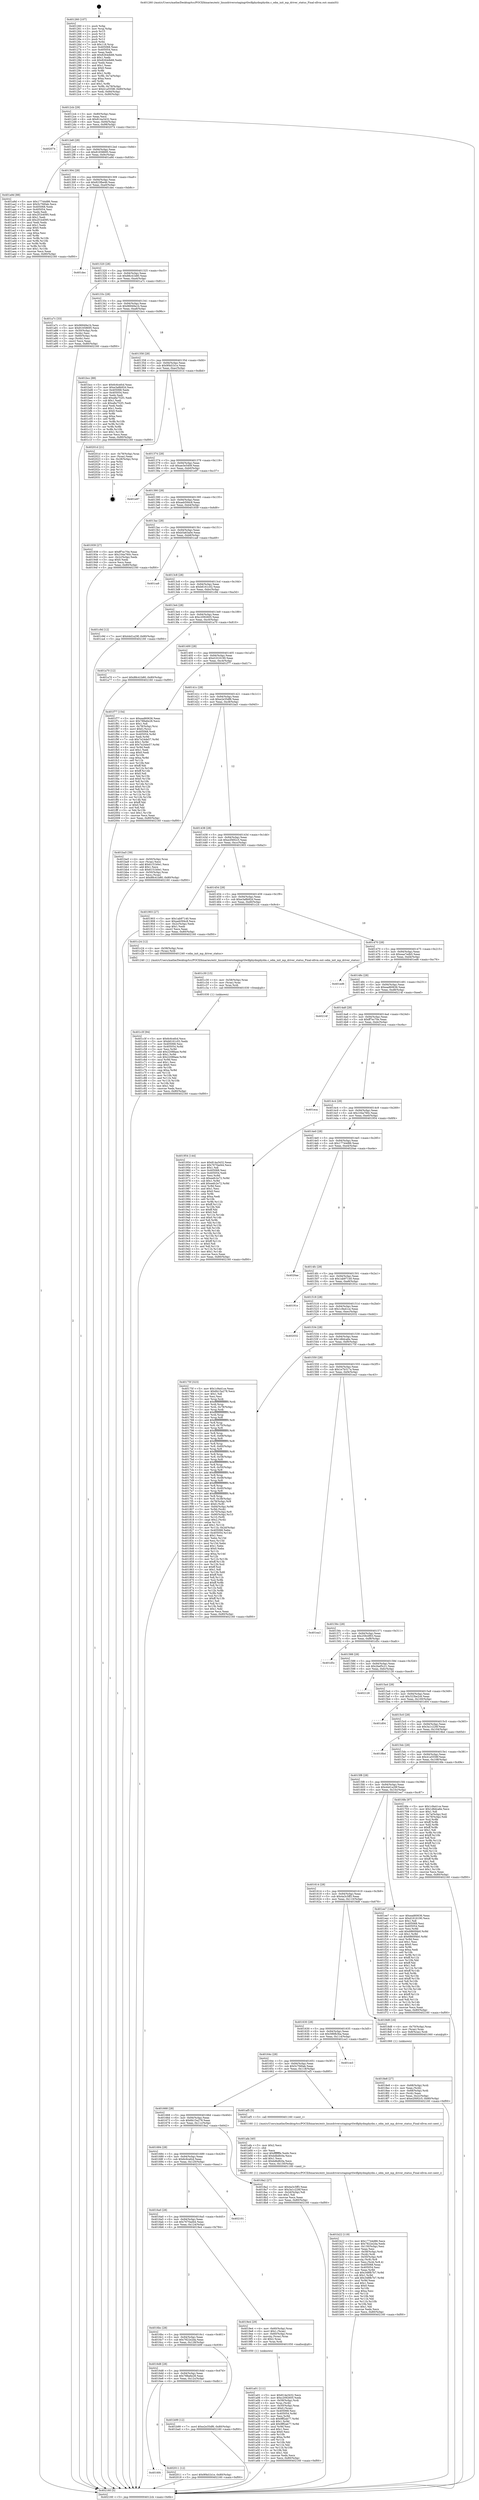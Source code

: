 digraph "0x401260" {
  label = "0x401260 (/mnt/c/Users/mathe/Desktop/tcc/POCII/binaries/extr_linuxdriversstagingrtlwifiphydmphydm.c_odm_init_mp_driver_status_Final-ollvm.out::main(0))"
  labelloc = "t"
  node[shape=record]

  Entry [label="",width=0.3,height=0.3,shape=circle,fillcolor=black,style=filled]
  "0x4012cb" [label="{
     0x4012cb [29]\l
     | [instrs]\l
     &nbsp;&nbsp;0x4012cb \<+3\>: mov -0x80(%rbp),%eax\l
     &nbsp;&nbsp;0x4012ce \<+2\>: mov %eax,%ecx\l
     &nbsp;&nbsp;0x4012d0 \<+6\>: sub $0x814a3432,%ecx\l
     &nbsp;&nbsp;0x4012d6 \<+6\>: mov %eax,-0x94(%rbp)\l
     &nbsp;&nbsp;0x4012dc \<+6\>: mov %ecx,-0x98(%rbp)\l
     &nbsp;&nbsp;0x4012e2 \<+6\>: je 0000000000402074 \<main+0xe14\>\l
  }"]
  "0x402074" [label="{
     0x402074\l
  }", style=dashed]
  "0x4012e8" [label="{
     0x4012e8 [28]\l
     | [instrs]\l
     &nbsp;&nbsp;0x4012e8 \<+5\>: jmp 00000000004012ed \<main+0x8d\>\l
     &nbsp;&nbsp;0x4012ed \<+6\>: mov -0x94(%rbp),%eax\l
     &nbsp;&nbsp;0x4012f3 \<+5\>: sub $0x81658695,%eax\l
     &nbsp;&nbsp;0x4012f8 \<+6\>: mov %eax,-0x9c(%rbp)\l
     &nbsp;&nbsp;0x4012fe \<+6\>: je 0000000000401a9d \<main+0x83d\>\l
  }"]
  Exit [label="",width=0.3,height=0.3,shape=circle,fillcolor=black,style=filled,peripheries=2]
  "0x401a9d" [label="{
     0x401a9d [88]\l
     | [instrs]\l
     &nbsp;&nbsp;0x401a9d \<+5\>: mov $0x17744d86,%eax\l
     &nbsp;&nbsp;0x401aa2 \<+5\>: mov $0x5c7fd0ab,%ecx\l
     &nbsp;&nbsp;0x401aa7 \<+7\>: mov 0x405068,%edx\l
     &nbsp;&nbsp;0x401aae \<+7\>: mov 0x405054,%esi\l
     &nbsp;&nbsp;0x401ab5 \<+2\>: mov %edx,%edi\l
     &nbsp;&nbsp;0x401ab7 \<+6\>: sub $0x2f1b4095,%edi\l
     &nbsp;&nbsp;0x401abd \<+3\>: sub $0x1,%edi\l
     &nbsp;&nbsp;0x401ac0 \<+6\>: add $0x2f1b4095,%edi\l
     &nbsp;&nbsp;0x401ac6 \<+3\>: imul %edi,%edx\l
     &nbsp;&nbsp;0x401ac9 \<+3\>: and $0x1,%edx\l
     &nbsp;&nbsp;0x401acc \<+3\>: cmp $0x0,%edx\l
     &nbsp;&nbsp;0x401acf \<+4\>: sete %r8b\l
     &nbsp;&nbsp;0x401ad3 \<+3\>: cmp $0xa,%esi\l
     &nbsp;&nbsp;0x401ad6 \<+4\>: setl %r9b\l
     &nbsp;&nbsp;0x401ada \<+3\>: mov %r8b,%r10b\l
     &nbsp;&nbsp;0x401add \<+3\>: and %r9b,%r10b\l
     &nbsp;&nbsp;0x401ae0 \<+3\>: xor %r9b,%r8b\l
     &nbsp;&nbsp;0x401ae3 \<+3\>: or %r8b,%r10b\l
     &nbsp;&nbsp;0x401ae6 \<+4\>: test $0x1,%r10b\l
     &nbsp;&nbsp;0x401aea \<+3\>: cmovne %ecx,%eax\l
     &nbsp;&nbsp;0x401aed \<+3\>: mov %eax,-0x80(%rbp)\l
     &nbsp;&nbsp;0x401af0 \<+5\>: jmp 0000000000402160 \<main+0xf00\>\l
  }"]
  "0x401304" [label="{
     0x401304 [28]\l
     | [instrs]\l
     &nbsp;&nbsp;0x401304 \<+5\>: jmp 0000000000401309 \<main+0xa9\>\l
     &nbsp;&nbsp;0x401309 \<+6\>: mov -0x94(%rbp),%eax\l
     &nbsp;&nbsp;0x40130f \<+5\>: sub $0x823fbe46,%eax\l
     &nbsp;&nbsp;0x401314 \<+6\>: mov %eax,-0xa0(%rbp)\l
     &nbsp;&nbsp;0x40131a \<+6\>: je 0000000000401dec \<main+0xb8c\>\l
  }"]
  "0x4016f4" [label="{
     0x4016f4\l
  }", style=dashed]
  "0x401dec" [label="{
     0x401dec\l
  }", style=dashed]
  "0x401320" [label="{
     0x401320 [28]\l
     | [instrs]\l
     &nbsp;&nbsp;0x401320 \<+5\>: jmp 0000000000401325 \<main+0xc5\>\l
     &nbsp;&nbsp;0x401325 \<+6\>: mov -0x94(%rbp),%eax\l
     &nbsp;&nbsp;0x40132b \<+5\>: sub $0x88c41b80,%eax\l
     &nbsp;&nbsp;0x401330 \<+6\>: mov %eax,-0xa4(%rbp)\l
     &nbsp;&nbsp;0x401336 \<+6\>: je 0000000000401a7c \<main+0x81c\>\l
  }"]
  "0x402011" [label="{
     0x402011 [12]\l
     | [instrs]\l
     &nbsp;&nbsp;0x402011 \<+7\>: movl $0x9f4d1b1e,-0x80(%rbp)\l
     &nbsp;&nbsp;0x402018 \<+5\>: jmp 0000000000402160 \<main+0xf00\>\l
  }"]
  "0x401a7c" [label="{
     0x401a7c [33]\l
     | [instrs]\l
     &nbsp;&nbsp;0x401a7c \<+5\>: mov $0x96949a1b,%eax\l
     &nbsp;&nbsp;0x401a81 \<+5\>: mov $0x81658695,%ecx\l
     &nbsp;&nbsp;0x401a86 \<+4\>: mov -0x50(%rbp),%rdx\l
     &nbsp;&nbsp;0x401a8a \<+2\>: mov (%rdx),%esi\l
     &nbsp;&nbsp;0x401a8c \<+4\>: mov -0x60(%rbp),%rdx\l
     &nbsp;&nbsp;0x401a90 \<+2\>: cmp (%rdx),%esi\l
     &nbsp;&nbsp;0x401a92 \<+3\>: cmovl %ecx,%eax\l
     &nbsp;&nbsp;0x401a95 \<+3\>: mov %eax,-0x80(%rbp)\l
     &nbsp;&nbsp;0x401a98 \<+5\>: jmp 0000000000402160 \<main+0xf00\>\l
  }"]
  "0x40133c" [label="{
     0x40133c [28]\l
     | [instrs]\l
     &nbsp;&nbsp;0x40133c \<+5\>: jmp 0000000000401341 \<main+0xe1\>\l
     &nbsp;&nbsp;0x401341 \<+6\>: mov -0x94(%rbp),%eax\l
     &nbsp;&nbsp;0x401347 \<+5\>: sub $0x96949a1b,%eax\l
     &nbsp;&nbsp;0x40134c \<+6\>: mov %eax,-0xa8(%rbp)\l
     &nbsp;&nbsp;0x401352 \<+6\>: je 0000000000401bcc \<main+0x96c\>\l
  }"]
  "0x401c3f" [label="{
     0x401c3f [94]\l
     | [instrs]\l
     &nbsp;&nbsp;0x401c3f \<+5\>: mov $0x6c6cefcd,%ecx\l
     &nbsp;&nbsp;0x401c44 \<+5\>: mov $0xb6161c02,%edx\l
     &nbsp;&nbsp;0x401c49 \<+7\>: mov 0x405068,%esi\l
     &nbsp;&nbsp;0x401c50 \<+8\>: mov 0x405054,%r8d\l
     &nbsp;&nbsp;0x401c58 \<+3\>: mov %esi,%r9d\l
     &nbsp;&nbsp;0x401c5b \<+7\>: add $0x2208faee,%r9d\l
     &nbsp;&nbsp;0x401c62 \<+4\>: sub $0x1,%r9d\l
     &nbsp;&nbsp;0x401c66 \<+7\>: sub $0x2208faee,%r9d\l
     &nbsp;&nbsp;0x401c6d \<+4\>: imul %r9d,%esi\l
     &nbsp;&nbsp;0x401c71 \<+3\>: and $0x1,%esi\l
     &nbsp;&nbsp;0x401c74 \<+3\>: cmp $0x0,%esi\l
     &nbsp;&nbsp;0x401c77 \<+4\>: sete %r10b\l
     &nbsp;&nbsp;0x401c7b \<+4\>: cmp $0xa,%r8d\l
     &nbsp;&nbsp;0x401c7f \<+4\>: setl %r11b\l
     &nbsp;&nbsp;0x401c83 \<+3\>: mov %r10b,%bl\l
     &nbsp;&nbsp;0x401c86 \<+3\>: and %r11b,%bl\l
     &nbsp;&nbsp;0x401c89 \<+3\>: xor %r11b,%r10b\l
     &nbsp;&nbsp;0x401c8c \<+3\>: or %r10b,%bl\l
     &nbsp;&nbsp;0x401c8f \<+3\>: test $0x1,%bl\l
     &nbsp;&nbsp;0x401c92 \<+3\>: cmovne %edx,%ecx\l
     &nbsp;&nbsp;0x401c95 \<+3\>: mov %ecx,-0x80(%rbp)\l
     &nbsp;&nbsp;0x401c98 \<+5\>: jmp 0000000000402160 \<main+0xf00\>\l
  }"]
  "0x401bcc" [label="{
     0x401bcc [88]\l
     | [instrs]\l
     &nbsp;&nbsp;0x401bcc \<+5\>: mov $0x6c6cefcd,%eax\l
     &nbsp;&nbsp;0x401bd1 \<+5\>: mov $0xe3a8b92d,%ecx\l
     &nbsp;&nbsp;0x401bd6 \<+7\>: mov 0x405068,%edx\l
     &nbsp;&nbsp;0x401bdd \<+7\>: mov 0x405054,%esi\l
     &nbsp;&nbsp;0x401be4 \<+2\>: mov %edx,%edi\l
     &nbsp;&nbsp;0x401be6 \<+6\>: add $0xa8a752f1,%edi\l
     &nbsp;&nbsp;0x401bec \<+3\>: sub $0x1,%edi\l
     &nbsp;&nbsp;0x401bef \<+6\>: sub $0xa8a752f1,%edi\l
     &nbsp;&nbsp;0x401bf5 \<+3\>: imul %edi,%edx\l
     &nbsp;&nbsp;0x401bf8 \<+3\>: and $0x1,%edx\l
     &nbsp;&nbsp;0x401bfb \<+3\>: cmp $0x0,%edx\l
     &nbsp;&nbsp;0x401bfe \<+4\>: sete %r8b\l
     &nbsp;&nbsp;0x401c02 \<+3\>: cmp $0xa,%esi\l
     &nbsp;&nbsp;0x401c05 \<+4\>: setl %r9b\l
     &nbsp;&nbsp;0x401c09 \<+3\>: mov %r8b,%r10b\l
     &nbsp;&nbsp;0x401c0c \<+3\>: and %r9b,%r10b\l
     &nbsp;&nbsp;0x401c0f \<+3\>: xor %r9b,%r8b\l
     &nbsp;&nbsp;0x401c12 \<+3\>: or %r8b,%r10b\l
     &nbsp;&nbsp;0x401c15 \<+4\>: test $0x1,%r10b\l
     &nbsp;&nbsp;0x401c19 \<+3\>: cmovne %ecx,%eax\l
     &nbsp;&nbsp;0x401c1c \<+3\>: mov %eax,-0x80(%rbp)\l
     &nbsp;&nbsp;0x401c1f \<+5\>: jmp 0000000000402160 \<main+0xf00\>\l
  }"]
  "0x401358" [label="{
     0x401358 [28]\l
     | [instrs]\l
     &nbsp;&nbsp;0x401358 \<+5\>: jmp 000000000040135d \<main+0xfd\>\l
     &nbsp;&nbsp;0x40135d \<+6\>: mov -0x94(%rbp),%eax\l
     &nbsp;&nbsp;0x401363 \<+5\>: sub $0x9f4d1b1e,%eax\l
     &nbsp;&nbsp;0x401368 \<+6\>: mov %eax,-0xac(%rbp)\l
     &nbsp;&nbsp;0x40136e \<+6\>: je 000000000040201d \<main+0xdbd\>\l
  }"]
  "0x401c30" [label="{
     0x401c30 [15]\l
     | [instrs]\l
     &nbsp;&nbsp;0x401c30 \<+4\>: mov -0x58(%rbp),%rax\l
     &nbsp;&nbsp;0x401c34 \<+3\>: mov (%rax),%rax\l
     &nbsp;&nbsp;0x401c37 \<+3\>: mov %rax,%rdi\l
     &nbsp;&nbsp;0x401c3a \<+5\>: call 0000000000401030 \<free@plt\>\l
     | [calls]\l
     &nbsp;&nbsp;0x401030 \{1\} (unknown)\l
  }"]
  "0x40201d" [label="{
     0x40201d [21]\l
     | [instrs]\l
     &nbsp;&nbsp;0x40201d \<+4\>: mov -0x78(%rbp),%rax\l
     &nbsp;&nbsp;0x402021 \<+2\>: mov (%rax),%eax\l
     &nbsp;&nbsp;0x402023 \<+4\>: lea -0x28(%rbp),%rsp\l
     &nbsp;&nbsp;0x402027 \<+1\>: pop %rbx\l
     &nbsp;&nbsp;0x402028 \<+2\>: pop %r12\l
     &nbsp;&nbsp;0x40202a \<+2\>: pop %r13\l
     &nbsp;&nbsp;0x40202c \<+2\>: pop %r14\l
     &nbsp;&nbsp;0x40202e \<+2\>: pop %r15\l
     &nbsp;&nbsp;0x402030 \<+1\>: pop %rbp\l
     &nbsp;&nbsp;0x402031 \<+1\>: ret\l
  }"]
  "0x401374" [label="{
     0x401374 [28]\l
     | [instrs]\l
     &nbsp;&nbsp;0x401374 \<+5\>: jmp 0000000000401379 \<main+0x119\>\l
     &nbsp;&nbsp;0x401379 \<+6\>: mov -0x94(%rbp),%eax\l
     &nbsp;&nbsp;0x40137f \<+5\>: sub $0xae3e5409,%eax\l
     &nbsp;&nbsp;0x401384 \<+6\>: mov %eax,-0xb0(%rbp)\l
     &nbsp;&nbsp;0x40138a \<+6\>: je 0000000000401e97 \<main+0xc37\>\l
  }"]
  "0x4016d8" [label="{
     0x4016d8 [28]\l
     | [instrs]\l
     &nbsp;&nbsp;0x4016d8 \<+5\>: jmp 00000000004016dd \<main+0x47d\>\l
     &nbsp;&nbsp;0x4016dd \<+6\>: mov -0x94(%rbp),%eax\l
     &nbsp;&nbsp;0x4016e3 \<+5\>: sub $0x788a6e28,%eax\l
     &nbsp;&nbsp;0x4016e8 \<+6\>: mov %eax,-0x12c(%rbp)\l
     &nbsp;&nbsp;0x4016ee \<+6\>: je 0000000000402011 \<main+0xdb1\>\l
  }"]
  "0x401e97" [label="{
     0x401e97\l
  }", style=dashed]
  "0x401390" [label="{
     0x401390 [28]\l
     | [instrs]\l
     &nbsp;&nbsp;0x401390 \<+5\>: jmp 0000000000401395 \<main+0x135\>\l
     &nbsp;&nbsp;0x401395 \<+6\>: mov -0x94(%rbp),%eax\l
     &nbsp;&nbsp;0x40139b \<+5\>: sub $0xaeb594c8,%eax\l
     &nbsp;&nbsp;0x4013a0 \<+6\>: mov %eax,-0xb4(%rbp)\l
     &nbsp;&nbsp;0x4013a6 \<+6\>: je 0000000000401939 \<main+0x6d9\>\l
  }"]
  "0x401b99" [label="{
     0x401b99 [12]\l
     | [instrs]\l
     &nbsp;&nbsp;0x401b99 \<+7\>: movl $0xe2e35df6,-0x80(%rbp)\l
     &nbsp;&nbsp;0x401ba0 \<+5\>: jmp 0000000000402160 \<main+0xf00\>\l
  }"]
  "0x401939" [label="{
     0x401939 [27]\l
     | [instrs]\l
     &nbsp;&nbsp;0x401939 \<+5\>: mov $0xff7ec70e,%eax\l
     &nbsp;&nbsp;0x40193e \<+5\>: mov $0x104a760c,%ecx\l
     &nbsp;&nbsp;0x401943 \<+3\>: mov -0x2c(%rbp),%edx\l
     &nbsp;&nbsp;0x401946 \<+3\>: cmp $0x0,%edx\l
     &nbsp;&nbsp;0x401949 \<+3\>: cmove %ecx,%eax\l
     &nbsp;&nbsp;0x40194c \<+3\>: mov %eax,-0x80(%rbp)\l
     &nbsp;&nbsp;0x40194f \<+5\>: jmp 0000000000402160 \<main+0xf00\>\l
  }"]
  "0x4013ac" [label="{
     0x4013ac [28]\l
     | [instrs]\l
     &nbsp;&nbsp;0x4013ac \<+5\>: jmp 00000000004013b1 \<main+0x151\>\l
     &nbsp;&nbsp;0x4013b1 \<+6\>: mov -0x94(%rbp),%eax\l
     &nbsp;&nbsp;0x4013b7 \<+5\>: sub $0xb5a63a0e,%eax\l
     &nbsp;&nbsp;0x4013bc \<+6\>: mov %eax,-0xb8(%rbp)\l
     &nbsp;&nbsp;0x4013c2 \<+6\>: je 0000000000401ca9 \<main+0xa49\>\l
  }"]
  "0x401b22" [label="{
     0x401b22 [119]\l
     | [instrs]\l
     &nbsp;&nbsp;0x401b22 \<+5\>: mov $0x17744d86,%ecx\l
     &nbsp;&nbsp;0x401b27 \<+5\>: mov $0x7822e2da,%edx\l
     &nbsp;&nbsp;0x401b2c \<+6\>: mov -0x130(%rbp),%esi\l
     &nbsp;&nbsp;0x401b32 \<+3\>: imul %eax,%esi\l
     &nbsp;&nbsp;0x401b35 \<+4\>: mov -0x58(%rbp),%rdi\l
     &nbsp;&nbsp;0x401b39 \<+3\>: mov (%rdi),%rdi\l
     &nbsp;&nbsp;0x401b3c \<+4\>: mov -0x50(%rbp),%r8\l
     &nbsp;&nbsp;0x401b40 \<+3\>: movslq (%r8),%r8\l
     &nbsp;&nbsp;0x401b43 \<+4\>: mov %esi,(%rdi,%r8,4)\l
     &nbsp;&nbsp;0x401b47 \<+7\>: mov 0x405068,%eax\l
     &nbsp;&nbsp;0x401b4e \<+7\>: mov 0x405054,%esi\l
     &nbsp;&nbsp;0x401b55 \<+3\>: mov %eax,%r9d\l
     &nbsp;&nbsp;0x401b58 \<+7\>: sub $0x348fb7b7,%r9d\l
     &nbsp;&nbsp;0x401b5f \<+4\>: sub $0x1,%r9d\l
     &nbsp;&nbsp;0x401b63 \<+7\>: add $0x348fb7b7,%r9d\l
     &nbsp;&nbsp;0x401b6a \<+4\>: imul %r9d,%eax\l
     &nbsp;&nbsp;0x401b6e \<+3\>: and $0x1,%eax\l
     &nbsp;&nbsp;0x401b71 \<+3\>: cmp $0x0,%eax\l
     &nbsp;&nbsp;0x401b74 \<+4\>: sete %r10b\l
     &nbsp;&nbsp;0x401b78 \<+3\>: cmp $0xa,%esi\l
     &nbsp;&nbsp;0x401b7b \<+4\>: setl %r11b\l
     &nbsp;&nbsp;0x401b7f \<+3\>: mov %r10b,%bl\l
     &nbsp;&nbsp;0x401b82 \<+3\>: and %r11b,%bl\l
     &nbsp;&nbsp;0x401b85 \<+3\>: xor %r11b,%r10b\l
     &nbsp;&nbsp;0x401b88 \<+3\>: or %r10b,%bl\l
     &nbsp;&nbsp;0x401b8b \<+3\>: test $0x1,%bl\l
     &nbsp;&nbsp;0x401b8e \<+3\>: cmovne %edx,%ecx\l
     &nbsp;&nbsp;0x401b91 \<+3\>: mov %ecx,-0x80(%rbp)\l
     &nbsp;&nbsp;0x401b94 \<+5\>: jmp 0000000000402160 \<main+0xf00\>\l
  }"]
  "0x401ca9" [label="{
     0x401ca9\l
  }", style=dashed]
  "0x4013c8" [label="{
     0x4013c8 [28]\l
     | [instrs]\l
     &nbsp;&nbsp;0x4013c8 \<+5\>: jmp 00000000004013cd \<main+0x16d\>\l
     &nbsp;&nbsp;0x4013cd \<+6\>: mov -0x94(%rbp),%eax\l
     &nbsp;&nbsp;0x4013d3 \<+5\>: sub $0xb6161c02,%eax\l
     &nbsp;&nbsp;0x4013d8 \<+6\>: mov %eax,-0xbc(%rbp)\l
     &nbsp;&nbsp;0x4013de \<+6\>: je 0000000000401c9d \<main+0xa3d\>\l
  }"]
  "0x401afa" [label="{
     0x401afa [40]\l
     | [instrs]\l
     &nbsp;&nbsp;0x401afa \<+5\>: mov $0x2,%ecx\l
     &nbsp;&nbsp;0x401aff \<+1\>: cltd\l
     &nbsp;&nbsp;0x401b00 \<+2\>: idiv %ecx\l
     &nbsp;&nbsp;0x401b02 \<+6\>: imul $0xfffffffe,%edx,%ecx\l
     &nbsp;&nbsp;0x401b08 \<+6\>: add $0xbdbdfc0a,%ecx\l
     &nbsp;&nbsp;0x401b0e \<+3\>: add $0x1,%ecx\l
     &nbsp;&nbsp;0x401b11 \<+6\>: sub $0xbdbdfc0a,%ecx\l
     &nbsp;&nbsp;0x401b17 \<+6\>: mov %ecx,-0x130(%rbp)\l
     &nbsp;&nbsp;0x401b1d \<+5\>: call 0000000000401160 \<next_i\>\l
     | [calls]\l
     &nbsp;&nbsp;0x401160 \{1\} (/mnt/c/Users/mathe/Desktop/tcc/POCII/binaries/extr_linuxdriversstagingrtlwifiphydmphydm.c_odm_init_mp_driver_status_Final-ollvm.out::next_i)\l
  }"]
  "0x401c9d" [label="{
     0x401c9d [12]\l
     | [instrs]\l
     &nbsp;&nbsp;0x401c9d \<+7\>: movl $0x44d1a29f,-0x80(%rbp)\l
     &nbsp;&nbsp;0x401ca4 \<+5\>: jmp 0000000000402160 \<main+0xf00\>\l
  }"]
  "0x4013e4" [label="{
     0x4013e4 [28]\l
     | [instrs]\l
     &nbsp;&nbsp;0x4013e4 \<+5\>: jmp 00000000004013e9 \<main+0x189\>\l
     &nbsp;&nbsp;0x4013e9 \<+6\>: mov -0x94(%rbp),%eax\l
     &nbsp;&nbsp;0x4013ef \<+5\>: sub $0xc2092605,%eax\l
     &nbsp;&nbsp;0x4013f4 \<+6\>: mov %eax,-0xc0(%rbp)\l
     &nbsp;&nbsp;0x4013fa \<+6\>: je 0000000000401a70 \<main+0x810\>\l
  }"]
  "0x401a01" [label="{
     0x401a01 [111]\l
     | [instrs]\l
     &nbsp;&nbsp;0x401a01 \<+5\>: mov $0x814a3432,%ecx\l
     &nbsp;&nbsp;0x401a06 \<+5\>: mov $0xc2092605,%edx\l
     &nbsp;&nbsp;0x401a0b \<+4\>: mov -0x58(%rbp),%rdi\l
     &nbsp;&nbsp;0x401a0f \<+3\>: mov %rax,(%rdi)\l
     &nbsp;&nbsp;0x401a12 \<+4\>: mov -0x50(%rbp),%rax\l
     &nbsp;&nbsp;0x401a16 \<+6\>: movl $0x0,(%rax)\l
     &nbsp;&nbsp;0x401a1c \<+7\>: mov 0x405068,%esi\l
     &nbsp;&nbsp;0x401a23 \<+8\>: mov 0x405054,%r8d\l
     &nbsp;&nbsp;0x401a2b \<+3\>: mov %esi,%r9d\l
     &nbsp;&nbsp;0x401a2e \<+7\>: sub $0x9ff2ab77,%r9d\l
     &nbsp;&nbsp;0x401a35 \<+4\>: sub $0x1,%r9d\l
     &nbsp;&nbsp;0x401a39 \<+7\>: add $0x9ff2ab77,%r9d\l
     &nbsp;&nbsp;0x401a40 \<+4\>: imul %r9d,%esi\l
     &nbsp;&nbsp;0x401a44 \<+3\>: and $0x1,%esi\l
     &nbsp;&nbsp;0x401a47 \<+3\>: cmp $0x0,%esi\l
     &nbsp;&nbsp;0x401a4a \<+4\>: sete %r10b\l
     &nbsp;&nbsp;0x401a4e \<+4\>: cmp $0xa,%r8d\l
     &nbsp;&nbsp;0x401a52 \<+4\>: setl %r11b\l
     &nbsp;&nbsp;0x401a56 \<+3\>: mov %r10b,%bl\l
     &nbsp;&nbsp;0x401a59 \<+3\>: and %r11b,%bl\l
     &nbsp;&nbsp;0x401a5c \<+3\>: xor %r11b,%r10b\l
     &nbsp;&nbsp;0x401a5f \<+3\>: or %r10b,%bl\l
     &nbsp;&nbsp;0x401a62 \<+3\>: test $0x1,%bl\l
     &nbsp;&nbsp;0x401a65 \<+3\>: cmovne %edx,%ecx\l
     &nbsp;&nbsp;0x401a68 \<+3\>: mov %ecx,-0x80(%rbp)\l
     &nbsp;&nbsp;0x401a6b \<+5\>: jmp 0000000000402160 \<main+0xf00\>\l
  }"]
  "0x401a70" [label="{
     0x401a70 [12]\l
     | [instrs]\l
     &nbsp;&nbsp;0x401a70 \<+7\>: movl $0x88c41b80,-0x80(%rbp)\l
     &nbsp;&nbsp;0x401a77 \<+5\>: jmp 0000000000402160 \<main+0xf00\>\l
  }"]
  "0x401400" [label="{
     0x401400 [28]\l
     | [instrs]\l
     &nbsp;&nbsp;0x401400 \<+5\>: jmp 0000000000401405 \<main+0x1a5\>\l
     &nbsp;&nbsp;0x401405 \<+6\>: mov -0x94(%rbp),%eax\l
     &nbsp;&nbsp;0x40140b \<+5\>: sub $0xd1616190,%eax\l
     &nbsp;&nbsp;0x401410 \<+6\>: mov %eax,-0xc4(%rbp)\l
     &nbsp;&nbsp;0x401416 \<+6\>: je 0000000000401f77 \<main+0xd17\>\l
  }"]
  "0x4016bc" [label="{
     0x4016bc [28]\l
     | [instrs]\l
     &nbsp;&nbsp;0x4016bc \<+5\>: jmp 00000000004016c1 \<main+0x461\>\l
     &nbsp;&nbsp;0x4016c1 \<+6\>: mov -0x94(%rbp),%eax\l
     &nbsp;&nbsp;0x4016c7 \<+5\>: sub $0x7822e2da,%eax\l
     &nbsp;&nbsp;0x4016cc \<+6\>: mov %eax,-0x128(%rbp)\l
     &nbsp;&nbsp;0x4016d2 \<+6\>: je 0000000000401b99 \<main+0x939\>\l
  }"]
  "0x401f77" [label="{
     0x401f77 [154]\l
     | [instrs]\l
     &nbsp;&nbsp;0x401f77 \<+5\>: mov $0xead60636,%eax\l
     &nbsp;&nbsp;0x401f7c \<+5\>: mov $0x788a6e28,%ecx\l
     &nbsp;&nbsp;0x401f81 \<+2\>: mov $0x1,%dl\l
     &nbsp;&nbsp;0x401f83 \<+4\>: mov -0x78(%rbp),%rsi\l
     &nbsp;&nbsp;0x401f87 \<+6\>: movl $0x0,(%rsi)\l
     &nbsp;&nbsp;0x401f8d \<+7\>: mov 0x405068,%edi\l
     &nbsp;&nbsp;0x401f94 \<+8\>: mov 0x405054,%r8d\l
     &nbsp;&nbsp;0x401f9c \<+3\>: mov %edi,%r9d\l
     &nbsp;&nbsp;0x401f9f \<+7\>: sub $0x7e24de57,%r9d\l
     &nbsp;&nbsp;0x401fa6 \<+4\>: sub $0x1,%r9d\l
     &nbsp;&nbsp;0x401faa \<+7\>: add $0x7e24de57,%r9d\l
     &nbsp;&nbsp;0x401fb1 \<+4\>: imul %r9d,%edi\l
     &nbsp;&nbsp;0x401fb5 \<+3\>: and $0x1,%edi\l
     &nbsp;&nbsp;0x401fb8 \<+3\>: cmp $0x0,%edi\l
     &nbsp;&nbsp;0x401fbb \<+4\>: sete %r10b\l
     &nbsp;&nbsp;0x401fbf \<+4\>: cmp $0xa,%r8d\l
     &nbsp;&nbsp;0x401fc3 \<+4\>: setl %r11b\l
     &nbsp;&nbsp;0x401fc7 \<+3\>: mov %r10b,%bl\l
     &nbsp;&nbsp;0x401fca \<+3\>: xor $0xff,%bl\l
     &nbsp;&nbsp;0x401fcd \<+3\>: mov %r11b,%r14b\l
     &nbsp;&nbsp;0x401fd0 \<+4\>: xor $0xff,%r14b\l
     &nbsp;&nbsp;0x401fd4 \<+3\>: xor $0x0,%dl\l
     &nbsp;&nbsp;0x401fd7 \<+3\>: mov %bl,%r15b\l
     &nbsp;&nbsp;0x401fda \<+4\>: and $0x0,%r15b\l
     &nbsp;&nbsp;0x401fde \<+3\>: and %dl,%r10b\l
     &nbsp;&nbsp;0x401fe1 \<+3\>: mov %r14b,%r12b\l
     &nbsp;&nbsp;0x401fe4 \<+4\>: and $0x0,%r12b\l
     &nbsp;&nbsp;0x401fe8 \<+3\>: and %dl,%r11b\l
     &nbsp;&nbsp;0x401feb \<+3\>: or %r10b,%r15b\l
     &nbsp;&nbsp;0x401fee \<+3\>: or %r11b,%r12b\l
     &nbsp;&nbsp;0x401ff1 \<+3\>: xor %r12b,%r15b\l
     &nbsp;&nbsp;0x401ff4 \<+3\>: or %r14b,%bl\l
     &nbsp;&nbsp;0x401ff7 \<+3\>: xor $0xff,%bl\l
     &nbsp;&nbsp;0x401ffa \<+3\>: or $0x0,%dl\l
     &nbsp;&nbsp;0x401ffd \<+2\>: and %dl,%bl\l
     &nbsp;&nbsp;0x401fff \<+3\>: or %bl,%r15b\l
     &nbsp;&nbsp;0x402002 \<+4\>: test $0x1,%r15b\l
     &nbsp;&nbsp;0x402006 \<+3\>: cmovne %ecx,%eax\l
     &nbsp;&nbsp;0x402009 \<+3\>: mov %eax,-0x80(%rbp)\l
     &nbsp;&nbsp;0x40200c \<+5\>: jmp 0000000000402160 \<main+0xf00\>\l
  }"]
  "0x40141c" [label="{
     0x40141c [28]\l
     | [instrs]\l
     &nbsp;&nbsp;0x40141c \<+5\>: jmp 0000000000401421 \<main+0x1c1\>\l
     &nbsp;&nbsp;0x401421 \<+6\>: mov -0x94(%rbp),%eax\l
     &nbsp;&nbsp;0x401427 \<+5\>: sub $0xe2e35df6,%eax\l
     &nbsp;&nbsp;0x40142c \<+6\>: mov %eax,-0xc8(%rbp)\l
     &nbsp;&nbsp;0x401432 \<+6\>: je 0000000000401ba5 \<main+0x945\>\l
  }"]
  "0x4019e4" [label="{
     0x4019e4 [29]\l
     | [instrs]\l
     &nbsp;&nbsp;0x4019e4 \<+4\>: mov -0x60(%rbp),%rax\l
     &nbsp;&nbsp;0x4019e8 \<+6\>: movl $0x1,(%rax)\l
     &nbsp;&nbsp;0x4019ee \<+4\>: mov -0x60(%rbp),%rax\l
     &nbsp;&nbsp;0x4019f2 \<+3\>: movslq (%rax),%rax\l
     &nbsp;&nbsp;0x4019f5 \<+4\>: shl $0x2,%rax\l
     &nbsp;&nbsp;0x4019f9 \<+3\>: mov %rax,%rdi\l
     &nbsp;&nbsp;0x4019fc \<+5\>: call 0000000000401050 \<malloc@plt\>\l
     | [calls]\l
     &nbsp;&nbsp;0x401050 \{1\} (unknown)\l
  }"]
  "0x401ba5" [label="{
     0x401ba5 [39]\l
     | [instrs]\l
     &nbsp;&nbsp;0x401ba5 \<+4\>: mov -0x50(%rbp),%rax\l
     &nbsp;&nbsp;0x401ba9 \<+2\>: mov (%rax),%ecx\l
     &nbsp;&nbsp;0x401bab \<+6\>: add $0x6151b0e1,%ecx\l
     &nbsp;&nbsp;0x401bb1 \<+3\>: add $0x1,%ecx\l
     &nbsp;&nbsp;0x401bb4 \<+6\>: sub $0x6151b0e1,%ecx\l
     &nbsp;&nbsp;0x401bba \<+4\>: mov -0x50(%rbp),%rax\l
     &nbsp;&nbsp;0x401bbe \<+2\>: mov %ecx,(%rax)\l
     &nbsp;&nbsp;0x401bc0 \<+7\>: movl $0x88c41b80,-0x80(%rbp)\l
     &nbsp;&nbsp;0x401bc7 \<+5\>: jmp 0000000000402160 \<main+0xf00\>\l
  }"]
  "0x401438" [label="{
     0x401438 [28]\l
     | [instrs]\l
     &nbsp;&nbsp;0x401438 \<+5\>: jmp 000000000040143d \<main+0x1dd\>\l
     &nbsp;&nbsp;0x40143d \<+6\>: mov -0x94(%rbp),%eax\l
     &nbsp;&nbsp;0x401443 \<+5\>: sub $0xe2f492c5,%eax\l
     &nbsp;&nbsp;0x401448 \<+6\>: mov %eax,-0xcc(%rbp)\l
     &nbsp;&nbsp;0x40144e \<+6\>: je 0000000000401903 \<main+0x6a3\>\l
  }"]
  "0x4016a0" [label="{
     0x4016a0 [28]\l
     | [instrs]\l
     &nbsp;&nbsp;0x4016a0 \<+5\>: jmp 00000000004016a5 \<main+0x445\>\l
     &nbsp;&nbsp;0x4016a5 \<+6\>: mov -0x94(%rbp),%eax\l
     &nbsp;&nbsp;0x4016ab \<+5\>: sub $0x7670ad44,%eax\l
     &nbsp;&nbsp;0x4016b0 \<+6\>: mov %eax,-0x124(%rbp)\l
     &nbsp;&nbsp;0x4016b6 \<+6\>: je 00000000004019e4 \<main+0x784\>\l
  }"]
  "0x401903" [label="{
     0x401903 [27]\l
     | [instrs]\l
     &nbsp;&nbsp;0x401903 \<+5\>: mov $0x1ab97140,%eax\l
     &nbsp;&nbsp;0x401908 \<+5\>: mov $0xaeb594c8,%ecx\l
     &nbsp;&nbsp;0x40190d \<+3\>: mov -0x2c(%rbp),%edx\l
     &nbsp;&nbsp;0x401910 \<+3\>: cmp $0x1,%edx\l
     &nbsp;&nbsp;0x401913 \<+3\>: cmovl %ecx,%eax\l
     &nbsp;&nbsp;0x401916 \<+3\>: mov %eax,-0x80(%rbp)\l
     &nbsp;&nbsp;0x401919 \<+5\>: jmp 0000000000402160 \<main+0xf00\>\l
  }"]
  "0x401454" [label="{
     0x401454 [28]\l
     | [instrs]\l
     &nbsp;&nbsp;0x401454 \<+5\>: jmp 0000000000401459 \<main+0x1f9\>\l
     &nbsp;&nbsp;0x401459 \<+6\>: mov -0x94(%rbp),%eax\l
     &nbsp;&nbsp;0x40145f \<+5\>: sub $0xe3a8b92d,%eax\l
     &nbsp;&nbsp;0x401464 \<+6\>: mov %eax,-0xd0(%rbp)\l
     &nbsp;&nbsp;0x40146a \<+6\>: je 0000000000401c24 \<main+0x9c4\>\l
  }"]
  "0x402101" [label="{
     0x402101\l
  }", style=dashed]
  "0x401c24" [label="{
     0x401c24 [12]\l
     | [instrs]\l
     &nbsp;&nbsp;0x401c24 \<+4\>: mov -0x58(%rbp),%rax\l
     &nbsp;&nbsp;0x401c28 \<+3\>: mov (%rax),%rdi\l
     &nbsp;&nbsp;0x401c2b \<+5\>: call 0000000000401240 \<odm_init_mp_driver_status\>\l
     | [calls]\l
     &nbsp;&nbsp;0x401240 \{1\} (/mnt/c/Users/mathe/Desktop/tcc/POCII/binaries/extr_linuxdriversstagingrtlwifiphydmphydm.c_odm_init_mp_driver_status_Final-ollvm.out::odm_init_mp_driver_status)\l
  }"]
  "0x401470" [label="{
     0x401470 [28]\l
     | [instrs]\l
     &nbsp;&nbsp;0x401470 \<+5\>: jmp 0000000000401475 \<main+0x215\>\l
     &nbsp;&nbsp;0x401475 \<+6\>: mov -0x94(%rbp),%eax\l
     &nbsp;&nbsp;0x40147b \<+5\>: sub $0xeaa7edb5,%eax\l
     &nbsp;&nbsp;0x401480 \<+6\>: mov %eax,-0xd4(%rbp)\l
     &nbsp;&nbsp;0x401486 \<+6\>: je 0000000000401ed6 \<main+0xc76\>\l
  }"]
  "0x4018e8" [label="{
     0x4018e8 [27]\l
     | [instrs]\l
     &nbsp;&nbsp;0x4018e8 \<+4\>: mov -0x68(%rbp),%rdi\l
     &nbsp;&nbsp;0x4018ec \<+2\>: mov %eax,(%rdi)\l
     &nbsp;&nbsp;0x4018ee \<+4\>: mov -0x68(%rbp),%rdi\l
     &nbsp;&nbsp;0x4018f2 \<+2\>: mov (%rdi),%eax\l
     &nbsp;&nbsp;0x4018f4 \<+3\>: mov %eax,-0x2c(%rbp)\l
     &nbsp;&nbsp;0x4018f7 \<+7\>: movl $0xe2f492c5,-0x80(%rbp)\l
     &nbsp;&nbsp;0x4018fe \<+5\>: jmp 0000000000402160 \<main+0xf00\>\l
  }"]
  "0x401ed6" [label="{
     0x401ed6\l
  }", style=dashed]
  "0x40148c" [label="{
     0x40148c [28]\l
     | [instrs]\l
     &nbsp;&nbsp;0x40148c \<+5\>: jmp 0000000000401491 \<main+0x231\>\l
     &nbsp;&nbsp;0x401491 \<+6\>: mov -0x94(%rbp),%eax\l
     &nbsp;&nbsp;0x401497 \<+5\>: sub $0xead60636,%eax\l
     &nbsp;&nbsp;0x40149c \<+6\>: mov %eax,-0xd8(%rbp)\l
     &nbsp;&nbsp;0x4014a2 \<+6\>: je 000000000040214f \<main+0xeef\>\l
  }"]
  "0x401684" [label="{
     0x401684 [28]\l
     | [instrs]\l
     &nbsp;&nbsp;0x401684 \<+5\>: jmp 0000000000401689 \<main+0x429\>\l
     &nbsp;&nbsp;0x401689 \<+6\>: mov -0x94(%rbp),%eax\l
     &nbsp;&nbsp;0x40168f \<+5\>: sub $0x6c6cefcd,%eax\l
     &nbsp;&nbsp;0x401694 \<+6\>: mov %eax,-0x120(%rbp)\l
     &nbsp;&nbsp;0x40169a \<+6\>: je 0000000000402101 \<main+0xea1\>\l
  }"]
  "0x40214f" [label="{
     0x40214f\l
  }", style=dashed]
  "0x4014a8" [label="{
     0x4014a8 [28]\l
     | [instrs]\l
     &nbsp;&nbsp;0x4014a8 \<+5\>: jmp 00000000004014ad \<main+0x24d\>\l
     &nbsp;&nbsp;0x4014ad \<+6\>: mov -0x94(%rbp),%eax\l
     &nbsp;&nbsp;0x4014b3 \<+5\>: sub $0xff7ec70e,%eax\l
     &nbsp;&nbsp;0x4014b8 \<+6\>: mov %eax,-0xdc(%rbp)\l
     &nbsp;&nbsp;0x4014be \<+6\>: je 0000000000401eca \<main+0xc6a\>\l
  }"]
  "0x4018a2" [label="{
     0x4018a2 [27]\l
     | [instrs]\l
     &nbsp;&nbsp;0x4018a2 \<+5\>: mov $0x4a3c5ff3,%eax\l
     &nbsp;&nbsp;0x4018a7 \<+5\>: mov $0x3a1c226f,%ecx\l
     &nbsp;&nbsp;0x4018ac \<+3\>: mov -0x2d(%rbp),%dl\l
     &nbsp;&nbsp;0x4018af \<+3\>: test $0x1,%dl\l
     &nbsp;&nbsp;0x4018b2 \<+3\>: cmovne %ecx,%eax\l
     &nbsp;&nbsp;0x4018b5 \<+3\>: mov %eax,-0x80(%rbp)\l
     &nbsp;&nbsp;0x4018b8 \<+5\>: jmp 0000000000402160 \<main+0xf00\>\l
  }"]
  "0x401eca" [label="{
     0x401eca\l
  }", style=dashed]
  "0x4014c4" [label="{
     0x4014c4 [28]\l
     | [instrs]\l
     &nbsp;&nbsp;0x4014c4 \<+5\>: jmp 00000000004014c9 \<main+0x269\>\l
     &nbsp;&nbsp;0x4014c9 \<+6\>: mov -0x94(%rbp),%eax\l
     &nbsp;&nbsp;0x4014cf \<+5\>: sub $0x104a760c,%eax\l
     &nbsp;&nbsp;0x4014d4 \<+6\>: mov %eax,-0xe0(%rbp)\l
     &nbsp;&nbsp;0x4014da \<+6\>: je 0000000000401954 \<main+0x6f4\>\l
  }"]
  "0x401668" [label="{
     0x401668 [28]\l
     | [instrs]\l
     &nbsp;&nbsp;0x401668 \<+5\>: jmp 000000000040166d \<main+0x40d\>\l
     &nbsp;&nbsp;0x40166d \<+6\>: mov -0x94(%rbp),%eax\l
     &nbsp;&nbsp;0x401673 \<+5\>: sub $0x6b15a278,%eax\l
     &nbsp;&nbsp;0x401678 \<+6\>: mov %eax,-0x11c(%rbp)\l
     &nbsp;&nbsp;0x40167e \<+6\>: je 00000000004018a2 \<main+0x642\>\l
  }"]
  "0x401954" [label="{
     0x401954 [144]\l
     | [instrs]\l
     &nbsp;&nbsp;0x401954 \<+5\>: mov $0x814a3432,%eax\l
     &nbsp;&nbsp;0x401959 \<+5\>: mov $0x7670ad44,%ecx\l
     &nbsp;&nbsp;0x40195e \<+2\>: mov $0x1,%dl\l
     &nbsp;&nbsp;0x401960 \<+7\>: mov 0x405068,%esi\l
     &nbsp;&nbsp;0x401967 \<+7\>: mov 0x405054,%edi\l
     &nbsp;&nbsp;0x40196e \<+3\>: mov %esi,%r8d\l
     &nbsp;&nbsp;0x401971 \<+7\>: sub $0xeefc2e72,%r8d\l
     &nbsp;&nbsp;0x401978 \<+4\>: sub $0x1,%r8d\l
     &nbsp;&nbsp;0x40197c \<+7\>: add $0xeefc2e72,%r8d\l
     &nbsp;&nbsp;0x401983 \<+4\>: imul %r8d,%esi\l
     &nbsp;&nbsp;0x401987 \<+3\>: and $0x1,%esi\l
     &nbsp;&nbsp;0x40198a \<+3\>: cmp $0x0,%esi\l
     &nbsp;&nbsp;0x40198d \<+4\>: sete %r9b\l
     &nbsp;&nbsp;0x401991 \<+3\>: cmp $0xa,%edi\l
     &nbsp;&nbsp;0x401994 \<+4\>: setl %r10b\l
     &nbsp;&nbsp;0x401998 \<+3\>: mov %r9b,%r11b\l
     &nbsp;&nbsp;0x40199b \<+4\>: xor $0xff,%r11b\l
     &nbsp;&nbsp;0x40199f \<+3\>: mov %r10b,%bl\l
     &nbsp;&nbsp;0x4019a2 \<+3\>: xor $0xff,%bl\l
     &nbsp;&nbsp;0x4019a5 \<+3\>: xor $0x0,%dl\l
     &nbsp;&nbsp;0x4019a8 \<+3\>: mov %r11b,%r14b\l
     &nbsp;&nbsp;0x4019ab \<+4\>: and $0x0,%r14b\l
     &nbsp;&nbsp;0x4019af \<+3\>: and %dl,%r9b\l
     &nbsp;&nbsp;0x4019b2 \<+3\>: mov %bl,%r15b\l
     &nbsp;&nbsp;0x4019b5 \<+4\>: and $0x0,%r15b\l
     &nbsp;&nbsp;0x4019b9 \<+3\>: and %dl,%r10b\l
     &nbsp;&nbsp;0x4019bc \<+3\>: or %r9b,%r14b\l
     &nbsp;&nbsp;0x4019bf \<+3\>: or %r10b,%r15b\l
     &nbsp;&nbsp;0x4019c2 \<+3\>: xor %r15b,%r14b\l
     &nbsp;&nbsp;0x4019c5 \<+3\>: or %bl,%r11b\l
     &nbsp;&nbsp;0x4019c8 \<+4\>: xor $0xff,%r11b\l
     &nbsp;&nbsp;0x4019cc \<+3\>: or $0x0,%dl\l
     &nbsp;&nbsp;0x4019cf \<+3\>: and %dl,%r11b\l
     &nbsp;&nbsp;0x4019d2 \<+3\>: or %r11b,%r14b\l
     &nbsp;&nbsp;0x4019d5 \<+4\>: test $0x1,%r14b\l
     &nbsp;&nbsp;0x4019d9 \<+3\>: cmovne %ecx,%eax\l
     &nbsp;&nbsp;0x4019dc \<+3\>: mov %eax,-0x80(%rbp)\l
     &nbsp;&nbsp;0x4019df \<+5\>: jmp 0000000000402160 \<main+0xf00\>\l
  }"]
  "0x4014e0" [label="{
     0x4014e0 [28]\l
     | [instrs]\l
     &nbsp;&nbsp;0x4014e0 \<+5\>: jmp 00000000004014e5 \<main+0x285\>\l
     &nbsp;&nbsp;0x4014e5 \<+6\>: mov -0x94(%rbp),%eax\l
     &nbsp;&nbsp;0x4014eb \<+5\>: sub $0x17744d86,%eax\l
     &nbsp;&nbsp;0x4014f0 \<+6\>: mov %eax,-0xe4(%rbp)\l
     &nbsp;&nbsp;0x4014f6 \<+6\>: je 00000000004020ae \<main+0xe4e\>\l
  }"]
  "0x401af5" [label="{
     0x401af5 [5]\l
     | [instrs]\l
     &nbsp;&nbsp;0x401af5 \<+5\>: call 0000000000401160 \<next_i\>\l
     | [calls]\l
     &nbsp;&nbsp;0x401160 \{1\} (/mnt/c/Users/mathe/Desktop/tcc/POCII/binaries/extr_linuxdriversstagingrtlwifiphydmphydm.c_odm_init_mp_driver_status_Final-ollvm.out::next_i)\l
  }"]
  "0x4020ae" [label="{
     0x4020ae\l
  }", style=dashed]
  "0x4014fc" [label="{
     0x4014fc [28]\l
     | [instrs]\l
     &nbsp;&nbsp;0x4014fc \<+5\>: jmp 0000000000401501 \<main+0x2a1\>\l
     &nbsp;&nbsp;0x401501 \<+6\>: mov -0x94(%rbp),%eax\l
     &nbsp;&nbsp;0x401507 \<+5\>: sub $0x1ab97140,%eax\l
     &nbsp;&nbsp;0x40150c \<+6\>: mov %eax,-0xe8(%rbp)\l
     &nbsp;&nbsp;0x401512 \<+6\>: je 000000000040191e \<main+0x6be\>\l
  }"]
  "0x40164c" [label="{
     0x40164c [28]\l
     | [instrs]\l
     &nbsp;&nbsp;0x40164c \<+5\>: jmp 0000000000401651 \<main+0x3f1\>\l
     &nbsp;&nbsp;0x401651 \<+6\>: mov -0x94(%rbp),%eax\l
     &nbsp;&nbsp;0x401657 \<+5\>: sub $0x5c7fd0ab,%eax\l
     &nbsp;&nbsp;0x40165c \<+6\>: mov %eax,-0x118(%rbp)\l
     &nbsp;&nbsp;0x401662 \<+6\>: je 0000000000401af5 \<main+0x895\>\l
  }"]
  "0x40191e" [label="{
     0x40191e\l
  }", style=dashed]
  "0x401518" [label="{
     0x401518 [28]\l
     | [instrs]\l
     &nbsp;&nbsp;0x401518 \<+5\>: jmp 000000000040151d \<main+0x2bd\>\l
     &nbsp;&nbsp;0x40151d \<+6\>: mov -0x94(%rbp),%eax\l
     &nbsp;&nbsp;0x401523 \<+5\>: sub $0x1c9a41ce,%eax\l
     &nbsp;&nbsp;0x401528 \<+6\>: mov %eax,-0xec(%rbp)\l
     &nbsp;&nbsp;0x40152e \<+6\>: je 0000000000402032 \<main+0xdd2\>\l
  }"]
  "0x401ce3" [label="{
     0x401ce3\l
  }", style=dashed]
  "0x402032" [label="{
     0x402032\l
  }", style=dashed]
  "0x401534" [label="{
     0x401534 [28]\l
     | [instrs]\l
     &nbsp;&nbsp;0x401534 \<+5\>: jmp 0000000000401539 \<main+0x2d9\>\l
     &nbsp;&nbsp;0x401539 \<+6\>: mov -0x94(%rbp),%eax\l
     &nbsp;&nbsp;0x40153f \<+5\>: sub $0x1d6dca6e,%eax\l
     &nbsp;&nbsp;0x401544 \<+6\>: mov %eax,-0xf0(%rbp)\l
     &nbsp;&nbsp;0x40154a \<+6\>: je 000000000040175f \<main+0x4ff\>\l
  }"]
  "0x401630" [label="{
     0x401630 [28]\l
     | [instrs]\l
     &nbsp;&nbsp;0x401630 \<+5\>: jmp 0000000000401635 \<main+0x3d5\>\l
     &nbsp;&nbsp;0x401635 \<+6\>: mov -0x94(%rbp),%eax\l
     &nbsp;&nbsp;0x40163b \<+5\>: sub $0x586fb3ba,%eax\l
     &nbsp;&nbsp;0x401640 \<+6\>: mov %eax,-0x114(%rbp)\l
     &nbsp;&nbsp;0x401646 \<+6\>: je 0000000000401ce3 \<main+0xa83\>\l
  }"]
  "0x40175f" [label="{
     0x40175f [323]\l
     | [instrs]\l
     &nbsp;&nbsp;0x40175f \<+5\>: mov $0x1c9a41ce,%eax\l
     &nbsp;&nbsp;0x401764 \<+5\>: mov $0x6b15a278,%ecx\l
     &nbsp;&nbsp;0x401769 \<+2\>: mov $0x1,%dl\l
     &nbsp;&nbsp;0x40176b \<+2\>: xor %esi,%esi\l
     &nbsp;&nbsp;0x40176d \<+3\>: mov %rsp,%rdi\l
     &nbsp;&nbsp;0x401770 \<+4\>: add $0xfffffffffffffff0,%rdi\l
     &nbsp;&nbsp;0x401774 \<+3\>: mov %rdi,%rsp\l
     &nbsp;&nbsp;0x401777 \<+4\>: mov %rdi,-0x78(%rbp)\l
     &nbsp;&nbsp;0x40177b \<+3\>: mov %rsp,%rdi\l
     &nbsp;&nbsp;0x40177e \<+4\>: add $0xfffffffffffffff0,%rdi\l
     &nbsp;&nbsp;0x401782 \<+3\>: mov %rdi,%rsp\l
     &nbsp;&nbsp;0x401785 \<+3\>: mov %rsp,%r8\l
     &nbsp;&nbsp;0x401788 \<+4\>: add $0xfffffffffffffff0,%r8\l
     &nbsp;&nbsp;0x40178c \<+3\>: mov %r8,%rsp\l
     &nbsp;&nbsp;0x40178f \<+4\>: mov %r8,-0x70(%rbp)\l
     &nbsp;&nbsp;0x401793 \<+3\>: mov %rsp,%r8\l
     &nbsp;&nbsp;0x401796 \<+4\>: add $0xfffffffffffffff0,%r8\l
     &nbsp;&nbsp;0x40179a \<+3\>: mov %r8,%rsp\l
     &nbsp;&nbsp;0x40179d \<+4\>: mov %r8,-0x68(%rbp)\l
     &nbsp;&nbsp;0x4017a1 \<+3\>: mov %rsp,%r8\l
     &nbsp;&nbsp;0x4017a4 \<+4\>: add $0xfffffffffffffff0,%r8\l
     &nbsp;&nbsp;0x4017a8 \<+3\>: mov %r8,%rsp\l
     &nbsp;&nbsp;0x4017ab \<+4\>: mov %r8,-0x60(%rbp)\l
     &nbsp;&nbsp;0x4017af \<+3\>: mov %rsp,%r8\l
     &nbsp;&nbsp;0x4017b2 \<+4\>: add $0xfffffffffffffff0,%r8\l
     &nbsp;&nbsp;0x4017b6 \<+3\>: mov %r8,%rsp\l
     &nbsp;&nbsp;0x4017b9 \<+4\>: mov %r8,-0x58(%rbp)\l
     &nbsp;&nbsp;0x4017bd \<+3\>: mov %rsp,%r8\l
     &nbsp;&nbsp;0x4017c0 \<+4\>: add $0xfffffffffffffff0,%r8\l
     &nbsp;&nbsp;0x4017c4 \<+3\>: mov %r8,%rsp\l
     &nbsp;&nbsp;0x4017c7 \<+4\>: mov %r8,-0x50(%rbp)\l
     &nbsp;&nbsp;0x4017cb \<+3\>: mov %rsp,%r8\l
     &nbsp;&nbsp;0x4017ce \<+4\>: add $0xfffffffffffffff0,%r8\l
     &nbsp;&nbsp;0x4017d2 \<+3\>: mov %r8,%rsp\l
     &nbsp;&nbsp;0x4017d5 \<+4\>: mov %r8,-0x48(%rbp)\l
     &nbsp;&nbsp;0x4017d9 \<+3\>: mov %rsp,%r8\l
     &nbsp;&nbsp;0x4017dc \<+4\>: add $0xfffffffffffffff0,%r8\l
     &nbsp;&nbsp;0x4017e0 \<+3\>: mov %r8,%rsp\l
     &nbsp;&nbsp;0x4017e3 \<+4\>: mov %r8,-0x40(%rbp)\l
     &nbsp;&nbsp;0x4017e7 \<+3\>: mov %rsp,%r8\l
     &nbsp;&nbsp;0x4017ea \<+4\>: add $0xfffffffffffffff0,%r8\l
     &nbsp;&nbsp;0x4017ee \<+3\>: mov %r8,%rsp\l
     &nbsp;&nbsp;0x4017f1 \<+4\>: mov %r8,-0x38(%rbp)\l
     &nbsp;&nbsp;0x4017f5 \<+4\>: mov -0x78(%rbp),%r8\l
     &nbsp;&nbsp;0x4017f9 \<+7\>: movl $0x0,(%r8)\l
     &nbsp;&nbsp;0x401800 \<+7\>: mov -0x84(%rbp),%r9d\l
     &nbsp;&nbsp;0x401807 \<+3\>: mov %r9d,(%rdi)\l
     &nbsp;&nbsp;0x40180a \<+4\>: mov -0x70(%rbp),%r8\l
     &nbsp;&nbsp;0x40180e \<+7\>: mov -0x90(%rbp),%r10\l
     &nbsp;&nbsp;0x401815 \<+3\>: mov %r10,(%r8)\l
     &nbsp;&nbsp;0x401818 \<+3\>: cmpl $0x2,(%rdi)\l
     &nbsp;&nbsp;0x40181b \<+4\>: setne %r11b\l
     &nbsp;&nbsp;0x40181f \<+4\>: and $0x1,%r11b\l
     &nbsp;&nbsp;0x401823 \<+4\>: mov %r11b,-0x2d(%rbp)\l
     &nbsp;&nbsp;0x401827 \<+7\>: mov 0x405068,%ebx\l
     &nbsp;&nbsp;0x40182e \<+8\>: mov 0x405054,%r14d\l
     &nbsp;&nbsp;0x401836 \<+3\>: sub $0x1,%esi\l
     &nbsp;&nbsp;0x401839 \<+3\>: mov %ebx,%r15d\l
     &nbsp;&nbsp;0x40183c \<+3\>: add %esi,%r15d\l
     &nbsp;&nbsp;0x40183f \<+4\>: imul %r15d,%ebx\l
     &nbsp;&nbsp;0x401843 \<+3\>: and $0x1,%ebx\l
     &nbsp;&nbsp;0x401846 \<+3\>: cmp $0x0,%ebx\l
     &nbsp;&nbsp;0x401849 \<+4\>: sete %r11b\l
     &nbsp;&nbsp;0x40184d \<+4\>: cmp $0xa,%r14d\l
     &nbsp;&nbsp;0x401851 \<+4\>: setl %r12b\l
     &nbsp;&nbsp;0x401855 \<+3\>: mov %r11b,%r13b\l
     &nbsp;&nbsp;0x401858 \<+4\>: xor $0xff,%r13b\l
     &nbsp;&nbsp;0x40185c \<+3\>: mov %r12b,%sil\l
     &nbsp;&nbsp;0x40185f \<+4\>: xor $0xff,%sil\l
     &nbsp;&nbsp;0x401863 \<+3\>: xor $0x1,%dl\l
     &nbsp;&nbsp;0x401866 \<+3\>: mov %r13b,%dil\l
     &nbsp;&nbsp;0x401869 \<+4\>: and $0xff,%dil\l
     &nbsp;&nbsp;0x40186d \<+3\>: and %dl,%r11b\l
     &nbsp;&nbsp;0x401870 \<+3\>: mov %sil,%r8b\l
     &nbsp;&nbsp;0x401873 \<+4\>: and $0xff,%r8b\l
     &nbsp;&nbsp;0x401877 \<+3\>: and %dl,%r12b\l
     &nbsp;&nbsp;0x40187a \<+3\>: or %r11b,%dil\l
     &nbsp;&nbsp;0x40187d \<+3\>: or %r12b,%r8b\l
     &nbsp;&nbsp;0x401880 \<+3\>: xor %r8b,%dil\l
     &nbsp;&nbsp;0x401883 \<+3\>: or %sil,%r13b\l
     &nbsp;&nbsp;0x401886 \<+4\>: xor $0xff,%r13b\l
     &nbsp;&nbsp;0x40188a \<+3\>: or $0x1,%dl\l
     &nbsp;&nbsp;0x40188d \<+3\>: and %dl,%r13b\l
     &nbsp;&nbsp;0x401890 \<+3\>: or %r13b,%dil\l
     &nbsp;&nbsp;0x401893 \<+4\>: test $0x1,%dil\l
     &nbsp;&nbsp;0x401897 \<+3\>: cmovne %ecx,%eax\l
     &nbsp;&nbsp;0x40189a \<+3\>: mov %eax,-0x80(%rbp)\l
     &nbsp;&nbsp;0x40189d \<+5\>: jmp 0000000000402160 \<main+0xf00\>\l
  }"]
  "0x401550" [label="{
     0x401550 [28]\l
     | [instrs]\l
     &nbsp;&nbsp;0x401550 \<+5\>: jmp 0000000000401555 \<main+0x2f5\>\l
     &nbsp;&nbsp;0x401555 \<+6\>: mov -0x94(%rbp),%eax\l
     &nbsp;&nbsp;0x40155b \<+5\>: sub $0x1e7b317a,%eax\l
     &nbsp;&nbsp;0x401560 \<+6\>: mov %eax,-0xf4(%rbp)\l
     &nbsp;&nbsp;0x401566 \<+6\>: je 0000000000401ea3 \<main+0xc43\>\l
  }"]
  "0x4018d8" [label="{
     0x4018d8 [16]\l
     | [instrs]\l
     &nbsp;&nbsp;0x4018d8 \<+4\>: mov -0x70(%rbp),%rax\l
     &nbsp;&nbsp;0x4018dc \<+3\>: mov (%rax),%rax\l
     &nbsp;&nbsp;0x4018df \<+4\>: mov 0x8(%rax),%rdi\l
     &nbsp;&nbsp;0x4018e3 \<+5\>: call 0000000000401060 \<atoi@plt\>\l
     | [calls]\l
     &nbsp;&nbsp;0x401060 \{1\} (unknown)\l
  }"]
  "0x401ea3" [label="{
     0x401ea3\l
  }", style=dashed]
  "0x40156c" [label="{
     0x40156c [28]\l
     | [instrs]\l
     &nbsp;&nbsp;0x40156c \<+5\>: jmp 0000000000401571 \<main+0x311\>\l
     &nbsp;&nbsp;0x401571 \<+6\>: mov -0x94(%rbp),%eax\l
     &nbsp;&nbsp;0x401577 \<+5\>: sub $0x259c0f03,%eax\l
     &nbsp;&nbsp;0x40157c \<+6\>: mov %eax,-0xf8(%rbp)\l
     &nbsp;&nbsp;0x401582 \<+6\>: je 0000000000401d5c \<main+0xafc\>\l
  }"]
  "0x401614" [label="{
     0x401614 [28]\l
     | [instrs]\l
     &nbsp;&nbsp;0x401614 \<+5\>: jmp 0000000000401619 \<main+0x3b9\>\l
     &nbsp;&nbsp;0x401619 \<+6\>: mov -0x94(%rbp),%eax\l
     &nbsp;&nbsp;0x40161f \<+5\>: sub $0x4a3c5ff3,%eax\l
     &nbsp;&nbsp;0x401624 \<+6\>: mov %eax,-0x110(%rbp)\l
     &nbsp;&nbsp;0x40162a \<+6\>: je 00000000004018d8 \<main+0x678\>\l
  }"]
  "0x401d5c" [label="{
     0x401d5c\l
  }", style=dashed]
  "0x401588" [label="{
     0x401588 [28]\l
     | [instrs]\l
     &nbsp;&nbsp;0x401588 \<+5\>: jmp 000000000040158d \<main+0x32d\>\l
     &nbsp;&nbsp;0x40158d \<+6\>: mov -0x94(%rbp),%eax\l
     &nbsp;&nbsp;0x401593 \<+5\>: sub $0x2bef5c21,%eax\l
     &nbsp;&nbsp;0x401598 \<+6\>: mov %eax,-0xfc(%rbp)\l
     &nbsp;&nbsp;0x40159e \<+6\>: je 0000000000402128 \<main+0xec8\>\l
  }"]
  "0x401ee7" [label="{
     0x401ee7 [144]\l
     | [instrs]\l
     &nbsp;&nbsp;0x401ee7 \<+5\>: mov $0xead60636,%eax\l
     &nbsp;&nbsp;0x401eec \<+5\>: mov $0xd1616190,%ecx\l
     &nbsp;&nbsp;0x401ef1 \<+2\>: mov $0x1,%dl\l
     &nbsp;&nbsp;0x401ef3 \<+7\>: mov 0x405068,%esi\l
     &nbsp;&nbsp;0x401efa \<+7\>: mov 0x405054,%edi\l
     &nbsp;&nbsp;0x401f01 \<+3\>: mov %esi,%r8d\l
     &nbsp;&nbsp;0x401f04 \<+7\>: add $0x6860f4b0,%r8d\l
     &nbsp;&nbsp;0x401f0b \<+4\>: sub $0x1,%r8d\l
     &nbsp;&nbsp;0x401f0f \<+7\>: sub $0x6860f4b0,%r8d\l
     &nbsp;&nbsp;0x401f16 \<+4\>: imul %r8d,%esi\l
     &nbsp;&nbsp;0x401f1a \<+3\>: and $0x1,%esi\l
     &nbsp;&nbsp;0x401f1d \<+3\>: cmp $0x0,%esi\l
     &nbsp;&nbsp;0x401f20 \<+4\>: sete %r9b\l
     &nbsp;&nbsp;0x401f24 \<+3\>: cmp $0xa,%edi\l
     &nbsp;&nbsp;0x401f27 \<+4\>: setl %r10b\l
     &nbsp;&nbsp;0x401f2b \<+3\>: mov %r9b,%r11b\l
     &nbsp;&nbsp;0x401f2e \<+4\>: xor $0xff,%r11b\l
     &nbsp;&nbsp;0x401f32 \<+3\>: mov %r10b,%bl\l
     &nbsp;&nbsp;0x401f35 \<+3\>: xor $0xff,%bl\l
     &nbsp;&nbsp;0x401f38 \<+3\>: xor $0x1,%dl\l
     &nbsp;&nbsp;0x401f3b \<+3\>: mov %r11b,%r14b\l
     &nbsp;&nbsp;0x401f3e \<+4\>: and $0xff,%r14b\l
     &nbsp;&nbsp;0x401f42 \<+3\>: and %dl,%r9b\l
     &nbsp;&nbsp;0x401f45 \<+3\>: mov %bl,%r15b\l
     &nbsp;&nbsp;0x401f48 \<+4\>: and $0xff,%r15b\l
     &nbsp;&nbsp;0x401f4c \<+3\>: and %dl,%r10b\l
     &nbsp;&nbsp;0x401f4f \<+3\>: or %r9b,%r14b\l
     &nbsp;&nbsp;0x401f52 \<+3\>: or %r10b,%r15b\l
     &nbsp;&nbsp;0x401f55 \<+3\>: xor %r15b,%r14b\l
     &nbsp;&nbsp;0x401f58 \<+3\>: or %bl,%r11b\l
     &nbsp;&nbsp;0x401f5b \<+4\>: xor $0xff,%r11b\l
     &nbsp;&nbsp;0x401f5f \<+3\>: or $0x1,%dl\l
     &nbsp;&nbsp;0x401f62 \<+3\>: and %dl,%r11b\l
     &nbsp;&nbsp;0x401f65 \<+3\>: or %r11b,%r14b\l
     &nbsp;&nbsp;0x401f68 \<+4\>: test $0x1,%r14b\l
     &nbsp;&nbsp;0x401f6c \<+3\>: cmovne %ecx,%eax\l
     &nbsp;&nbsp;0x401f6f \<+3\>: mov %eax,-0x80(%rbp)\l
     &nbsp;&nbsp;0x401f72 \<+5\>: jmp 0000000000402160 \<main+0xf00\>\l
  }"]
  "0x402128" [label="{
     0x402128\l
  }", style=dashed]
  "0x4015a4" [label="{
     0x4015a4 [28]\l
     | [instrs]\l
     &nbsp;&nbsp;0x4015a4 \<+5\>: jmp 00000000004015a9 \<main+0x349\>\l
     &nbsp;&nbsp;0x4015a9 \<+6\>: mov -0x94(%rbp),%eax\l
     &nbsp;&nbsp;0x4015af \<+5\>: sub $0x323be2c6,%eax\l
     &nbsp;&nbsp;0x4015b4 \<+6\>: mov %eax,-0x100(%rbp)\l
     &nbsp;&nbsp;0x4015ba \<+6\>: je 0000000000401d04 \<main+0xaa4\>\l
  }"]
  "0x401260" [label="{
     0x401260 [107]\l
     | [instrs]\l
     &nbsp;&nbsp;0x401260 \<+1\>: push %rbp\l
     &nbsp;&nbsp;0x401261 \<+3\>: mov %rsp,%rbp\l
     &nbsp;&nbsp;0x401264 \<+2\>: push %r15\l
     &nbsp;&nbsp;0x401266 \<+2\>: push %r14\l
     &nbsp;&nbsp;0x401268 \<+2\>: push %r13\l
     &nbsp;&nbsp;0x40126a \<+2\>: push %r12\l
     &nbsp;&nbsp;0x40126c \<+1\>: push %rbx\l
     &nbsp;&nbsp;0x40126d \<+7\>: sub $0x118,%rsp\l
     &nbsp;&nbsp;0x401274 \<+7\>: mov 0x405068,%eax\l
     &nbsp;&nbsp;0x40127b \<+7\>: mov 0x405054,%ecx\l
     &nbsp;&nbsp;0x401282 \<+2\>: mov %eax,%edx\l
     &nbsp;&nbsp;0x401284 \<+6\>: add $0x8264db66,%edx\l
     &nbsp;&nbsp;0x40128a \<+3\>: sub $0x1,%edx\l
     &nbsp;&nbsp;0x40128d \<+6\>: sub $0x8264db66,%edx\l
     &nbsp;&nbsp;0x401293 \<+3\>: imul %edx,%eax\l
     &nbsp;&nbsp;0x401296 \<+3\>: and $0x1,%eax\l
     &nbsp;&nbsp;0x401299 \<+3\>: cmp $0x0,%eax\l
     &nbsp;&nbsp;0x40129c \<+4\>: sete %r8b\l
     &nbsp;&nbsp;0x4012a0 \<+4\>: and $0x1,%r8b\l
     &nbsp;&nbsp;0x4012a4 \<+4\>: mov %r8b,-0x7a(%rbp)\l
     &nbsp;&nbsp;0x4012a8 \<+3\>: cmp $0xa,%ecx\l
     &nbsp;&nbsp;0x4012ab \<+4\>: setl %r8b\l
     &nbsp;&nbsp;0x4012af \<+4\>: and $0x1,%r8b\l
     &nbsp;&nbsp;0x4012b3 \<+4\>: mov %r8b,-0x79(%rbp)\l
     &nbsp;&nbsp;0x4012b7 \<+7\>: movl $0x41a5558f,-0x80(%rbp)\l
     &nbsp;&nbsp;0x4012be \<+6\>: mov %edi,-0x84(%rbp)\l
     &nbsp;&nbsp;0x4012c4 \<+7\>: mov %rsi,-0x90(%rbp)\l
  }"]
  "0x401d04" [label="{
     0x401d04\l
  }", style=dashed]
  "0x4015c0" [label="{
     0x4015c0 [28]\l
     | [instrs]\l
     &nbsp;&nbsp;0x4015c0 \<+5\>: jmp 00000000004015c5 \<main+0x365\>\l
     &nbsp;&nbsp;0x4015c5 \<+6\>: mov -0x94(%rbp),%eax\l
     &nbsp;&nbsp;0x4015cb \<+5\>: sub $0x3a1c226f,%eax\l
     &nbsp;&nbsp;0x4015d0 \<+6\>: mov %eax,-0x104(%rbp)\l
     &nbsp;&nbsp;0x4015d6 \<+6\>: je 00000000004018bd \<main+0x65d\>\l
  }"]
  "0x402160" [label="{
     0x402160 [5]\l
     | [instrs]\l
     &nbsp;&nbsp;0x402160 \<+5\>: jmp 00000000004012cb \<main+0x6b\>\l
  }"]
  "0x4018bd" [label="{
     0x4018bd\l
  }", style=dashed]
  "0x4015dc" [label="{
     0x4015dc [28]\l
     | [instrs]\l
     &nbsp;&nbsp;0x4015dc \<+5\>: jmp 00000000004015e1 \<main+0x381\>\l
     &nbsp;&nbsp;0x4015e1 \<+6\>: mov -0x94(%rbp),%eax\l
     &nbsp;&nbsp;0x4015e7 \<+5\>: sub $0x41a5558f,%eax\l
     &nbsp;&nbsp;0x4015ec \<+6\>: mov %eax,-0x108(%rbp)\l
     &nbsp;&nbsp;0x4015f2 \<+6\>: je 00000000004016fe \<main+0x49e\>\l
  }"]
  "0x4015f8" [label="{
     0x4015f8 [28]\l
     | [instrs]\l
     &nbsp;&nbsp;0x4015f8 \<+5\>: jmp 00000000004015fd \<main+0x39d\>\l
     &nbsp;&nbsp;0x4015fd \<+6\>: mov -0x94(%rbp),%eax\l
     &nbsp;&nbsp;0x401603 \<+5\>: sub $0x44d1a29f,%eax\l
     &nbsp;&nbsp;0x401608 \<+6\>: mov %eax,-0x10c(%rbp)\l
     &nbsp;&nbsp;0x40160e \<+6\>: je 0000000000401ee7 \<main+0xc87\>\l
  }"]
  "0x4016fe" [label="{
     0x4016fe [97]\l
     | [instrs]\l
     &nbsp;&nbsp;0x4016fe \<+5\>: mov $0x1c9a41ce,%eax\l
     &nbsp;&nbsp;0x401703 \<+5\>: mov $0x1d6dca6e,%ecx\l
     &nbsp;&nbsp;0x401708 \<+2\>: mov $0x1,%dl\l
     &nbsp;&nbsp;0x40170a \<+4\>: mov -0x7a(%rbp),%sil\l
     &nbsp;&nbsp;0x40170e \<+4\>: mov -0x79(%rbp),%dil\l
     &nbsp;&nbsp;0x401712 \<+3\>: mov %sil,%r8b\l
     &nbsp;&nbsp;0x401715 \<+4\>: xor $0xff,%r8b\l
     &nbsp;&nbsp;0x401719 \<+3\>: mov %dil,%r9b\l
     &nbsp;&nbsp;0x40171c \<+4\>: xor $0xff,%r9b\l
     &nbsp;&nbsp;0x401720 \<+3\>: xor $0x1,%dl\l
     &nbsp;&nbsp;0x401723 \<+3\>: mov %r8b,%r10b\l
     &nbsp;&nbsp;0x401726 \<+4\>: and $0xff,%r10b\l
     &nbsp;&nbsp;0x40172a \<+3\>: and %dl,%sil\l
     &nbsp;&nbsp;0x40172d \<+3\>: mov %r9b,%r11b\l
     &nbsp;&nbsp;0x401730 \<+4\>: and $0xff,%r11b\l
     &nbsp;&nbsp;0x401734 \<+3\>: and %dl,%dil\l
     &nbsp;&nbsp;0x401737 \<+3\>: or %sil,%r10b\l
     &nbsp;&nbsp;0x40173a \<+3\>: or %dil,%r11b\l
     &nbsp;&nbsp;0x40173d \<+3\>: xor %r11b,%r10b\l
     &nbsp;&nbsp;0x401740 \<+3\>: or %r9b,%r8b\l
     &nbsp;&nbsp;0x401743 \<+4\>: xor $0xff,%r8b\l
     &nbsp;&nbsp;0x401747 \<+3\>: or $0x1,%dl\l
     &nbsp;&nbsp;0x40174a \<+3\>: and %dl,%r8b\l
     &nbsp;&nbsp;0x40174d \<+3\>: or %r8b,%r10b\l
     &nbsp;&nbsp;0x401750 \<+4\>: test $0x1,%r10b\l
     &nbsp;&nbsp;0x401754 \<+3\>: cmovne %ecx,%eax\l
     &nbsp;&nbsp;0x401757 \<+3\>: mov %eax,-0x80(%rbp)\l
     &nbsp;&nbsp;0x40175a \<+5\>: jmp 0000000000402160 \<main+0xf00\>\l
  }"]
  Entry -> "0x401260" [label=" 1"]
  "0x4012cb" -> "0x402074" [label=" 0"]
  "0x4012cb" -> "0x4012e8" [label=" 22"]
  "0x40201d" -> Exit [label=" 1"]
  "0x4012e8" -> "0x401a9d" [label=" 1"]
  "0x4012e8" -> "0x401304" [label=" 21"]
  "0x402011" -> "0x402160" [label=" 1"]
  "0x401304" -> "0x401dec" [label=" 0"]
  "0x401304" -> "0x401320" [label=" 21"]
  "0x4016d8" -> "0x4016f4" [label=" 0"]
  "0x401320" -> "0x401a7c" [label=" 2"]
  "0x401320" -> "0x40133c" [label=" 19"]
  "0x4016d8" -> "0x402011" [label=" 1"]
  "0x40133c" -> "0x401bcc" [label=" 1"]
  "0x40133c" -> "0x401358" [label=" 18"]
  "0x401f77" -> "0x402160" [label=" 1"]
  "0x401358" -> "0x40201d" [label=" 1"]
  "0x401358" -> "0x401374" [label=" 17"]
  "0x401ee7" -> "0x402160" [label=" 1"]
  "0x401374" -> "0x401e97" [label=" 0"]
  "0x401374" -> "0x401390" [label=" 17"]
  "0x401c9d" -> "0x402160" [label=" 1"]
  "0x401390" -> "0x401939" [label=" 1"]
  "0x401390" -> "0x4013ac" [label=" 16"]
  "0x401c3f" -> "0x402160" [label=" 1"]
  "0x4013ac" -> "0x401ca9" [label=" 0"]
  "0x4013ac" -> "0x4013c8" [label=" 16"]
  "0x401c24" -> "0x401c30" [label=" 1"]
  "0x4013c8" -> "0x401c9d" [label=" 1"]
  "0x4013c8" -> "0x4013e4" [label=" 15"]
  "0x401bcc" -> "0x402160" [label=" 1"]
  "0x4013e4" -> "0x401a70" [label=" 1"]
  "0x4013e4" -> "0x401400" [label=" 14"]
  "0x401ba5" -> "0x402160" [label=" 1"]
  "0x401400" -> "0x401f77" [label=" 1"]
  "0x401400" -> "0x40141c" [label=" 13"]
  "0x401b99" -> "0x402160" [label=" 1"]
  "0x40141c" -> "0x401ba5" [label=" 1"]
  "0x40141c" -> "0x401438" [label=" 12"]
  "0x4016bc" -> "0x4016d8" [label=" 1"]
  "0x401438" -> "0x401903" [label=" 1"]
  "0x401438" -> "0x401454" [label=" 11"]
  "0x401c30" -> "0x401c3f" [label=" 1"]
  "0x401454" -> "0x401c24" [label=" 1"]
  "0x401454" -> "0x401470" [label=" 10"]
  "0x401b22" -> "0x402160" [label=" 1"]
  "0x401470" -> "0x401ed6" [label=" 0"]
  "0x401470" -> "0x40148c" [label=" 10"]
  "0x401af5" -> "0x401afa" [label=" 1"]
  "0x40148c" -> "0x40214f" [label=" 0"]
  "0x40148c" -> "0x4014a8" [label=" 10"]
  "0x401a9d" -> "0x402160" [label=" 1"]
  "0x4014a8" -> "0x401eca" [label=" 0"]
  "0x4014a8" -> "0x4014c4" [label=" 10"]
  "0x401a7c" -> "0x402160" [label=" 2"]
  "0x4014c4" -> "0x401954" [label=" 1"]
  "0x4014c4" -> "0x4014e0" [label=" 9"]
  "0x401a01" -> "0x402160" [label=" 1"]
  "0x4014e0" -> "0x4020ae" [label=" 0"]
  "0x4014e0" -> "0x4014fc" [label=" 9"]
  "0x4019e4" -> "0x401a01" [label=" 1"]
  "0x4014fc" -> "0x40191e" [label=" 0"]
  "0x4014fc" -> "0x401518" [label=" 9"]
  "0x4016a0" -> "0x4019e4" [label=" 1"]
  "0x401518" -> "0x402032" [label=" 0"]
  "0x401518" -> "0x401534" [label=" 9"]
  "0x4016bc" -> "0x401b99" [label=" 1"]
  "0x401534" -> "0x40175f" [label=" 1"]
  "0x401534" -> "0x401550" [label=" 8"]
  "0x401684" -> "0x402101" [label=" 0"]
  "0x401550" -> "0x401ea3" [label=" 0"]
  "0x401550" -> "0x40156c" [label=" 8"]
  "0x401afa" -> "0x401b22" [label=" 1"]
  "0x40156c" -> "0x401d5c" [label=" 0"]
  "0x40156c" -> "0x401588" [label=" 8"]
  "0x401939" -> "0x402160" [label=" 1"]
  "0x401588" -> "0x402128" [label=" 0"]
  "0x401588" -> "0x4015a4" [label=" 8"]
  "0x401903" -> "0x402160" [label=" 1"]
  "0x4015a4" -> "0x401d04" [label=" 0"]
  "0x4015a4" -> "0x4015c0" [label=" 8"]
  "0x4018a2" -> "0x402160" [label=" 1"]
  "0x4015c0" -> "0x4018bd" [label=" 0"]
  "0x4015c0" -> "0x4015dc" [label=" 8"]
  "0x401668" -> "0x401684" [label=" 3"]
  "0x4015dc" -> "0x4016fe" [label=" 1"]
  "0x4015dc" -> "0x4015f8" [label=" 7"]
  "0x4016fe" -> "0x402160" [label=" 1"]
  "0x401260" -> "0x4012cb" [label=" 1"]
  "0x402160" -> "0x4012cb" [label=" 21"]
  "0x4018d8" -> "0x4018e8" [label=" 1"]
  "0x40175f" -> "0x402160" [label=" 1"]
  "0x4018e8" -> "0x402160" [label=" 1"]
  "0x4015f8" -> "0x401ee7" [label=" 1"]
  "0x4015f8" -> "0x401614" [label=" 6"]
  "0x401954" -> "0x402160" [label=" 1"]
  "0x401614" -> "0x4018d8" [label=" 1"]
  "0x401614" -> "0x401630" [label=" 5"]
  "0x401684" -> "0x4016a0" [label=" 3"]
  "0x401630" -> "0x401ce3" [label=" 0"]
  "0x401630" -> "0x40164c" [label=" 5"]
  "0x4016a0" -> "0x4016bc" [label=" 2"]
  "0x40164c" -> "0x401af5" [label=" 1"]
  "0x40164c" -> "0x401668" [label=" 4"]
  "0x401a70" -> "0x402160" [label=" 1"]
  "0x401668" -> "0x4018a2" [label=" 1"]
}
